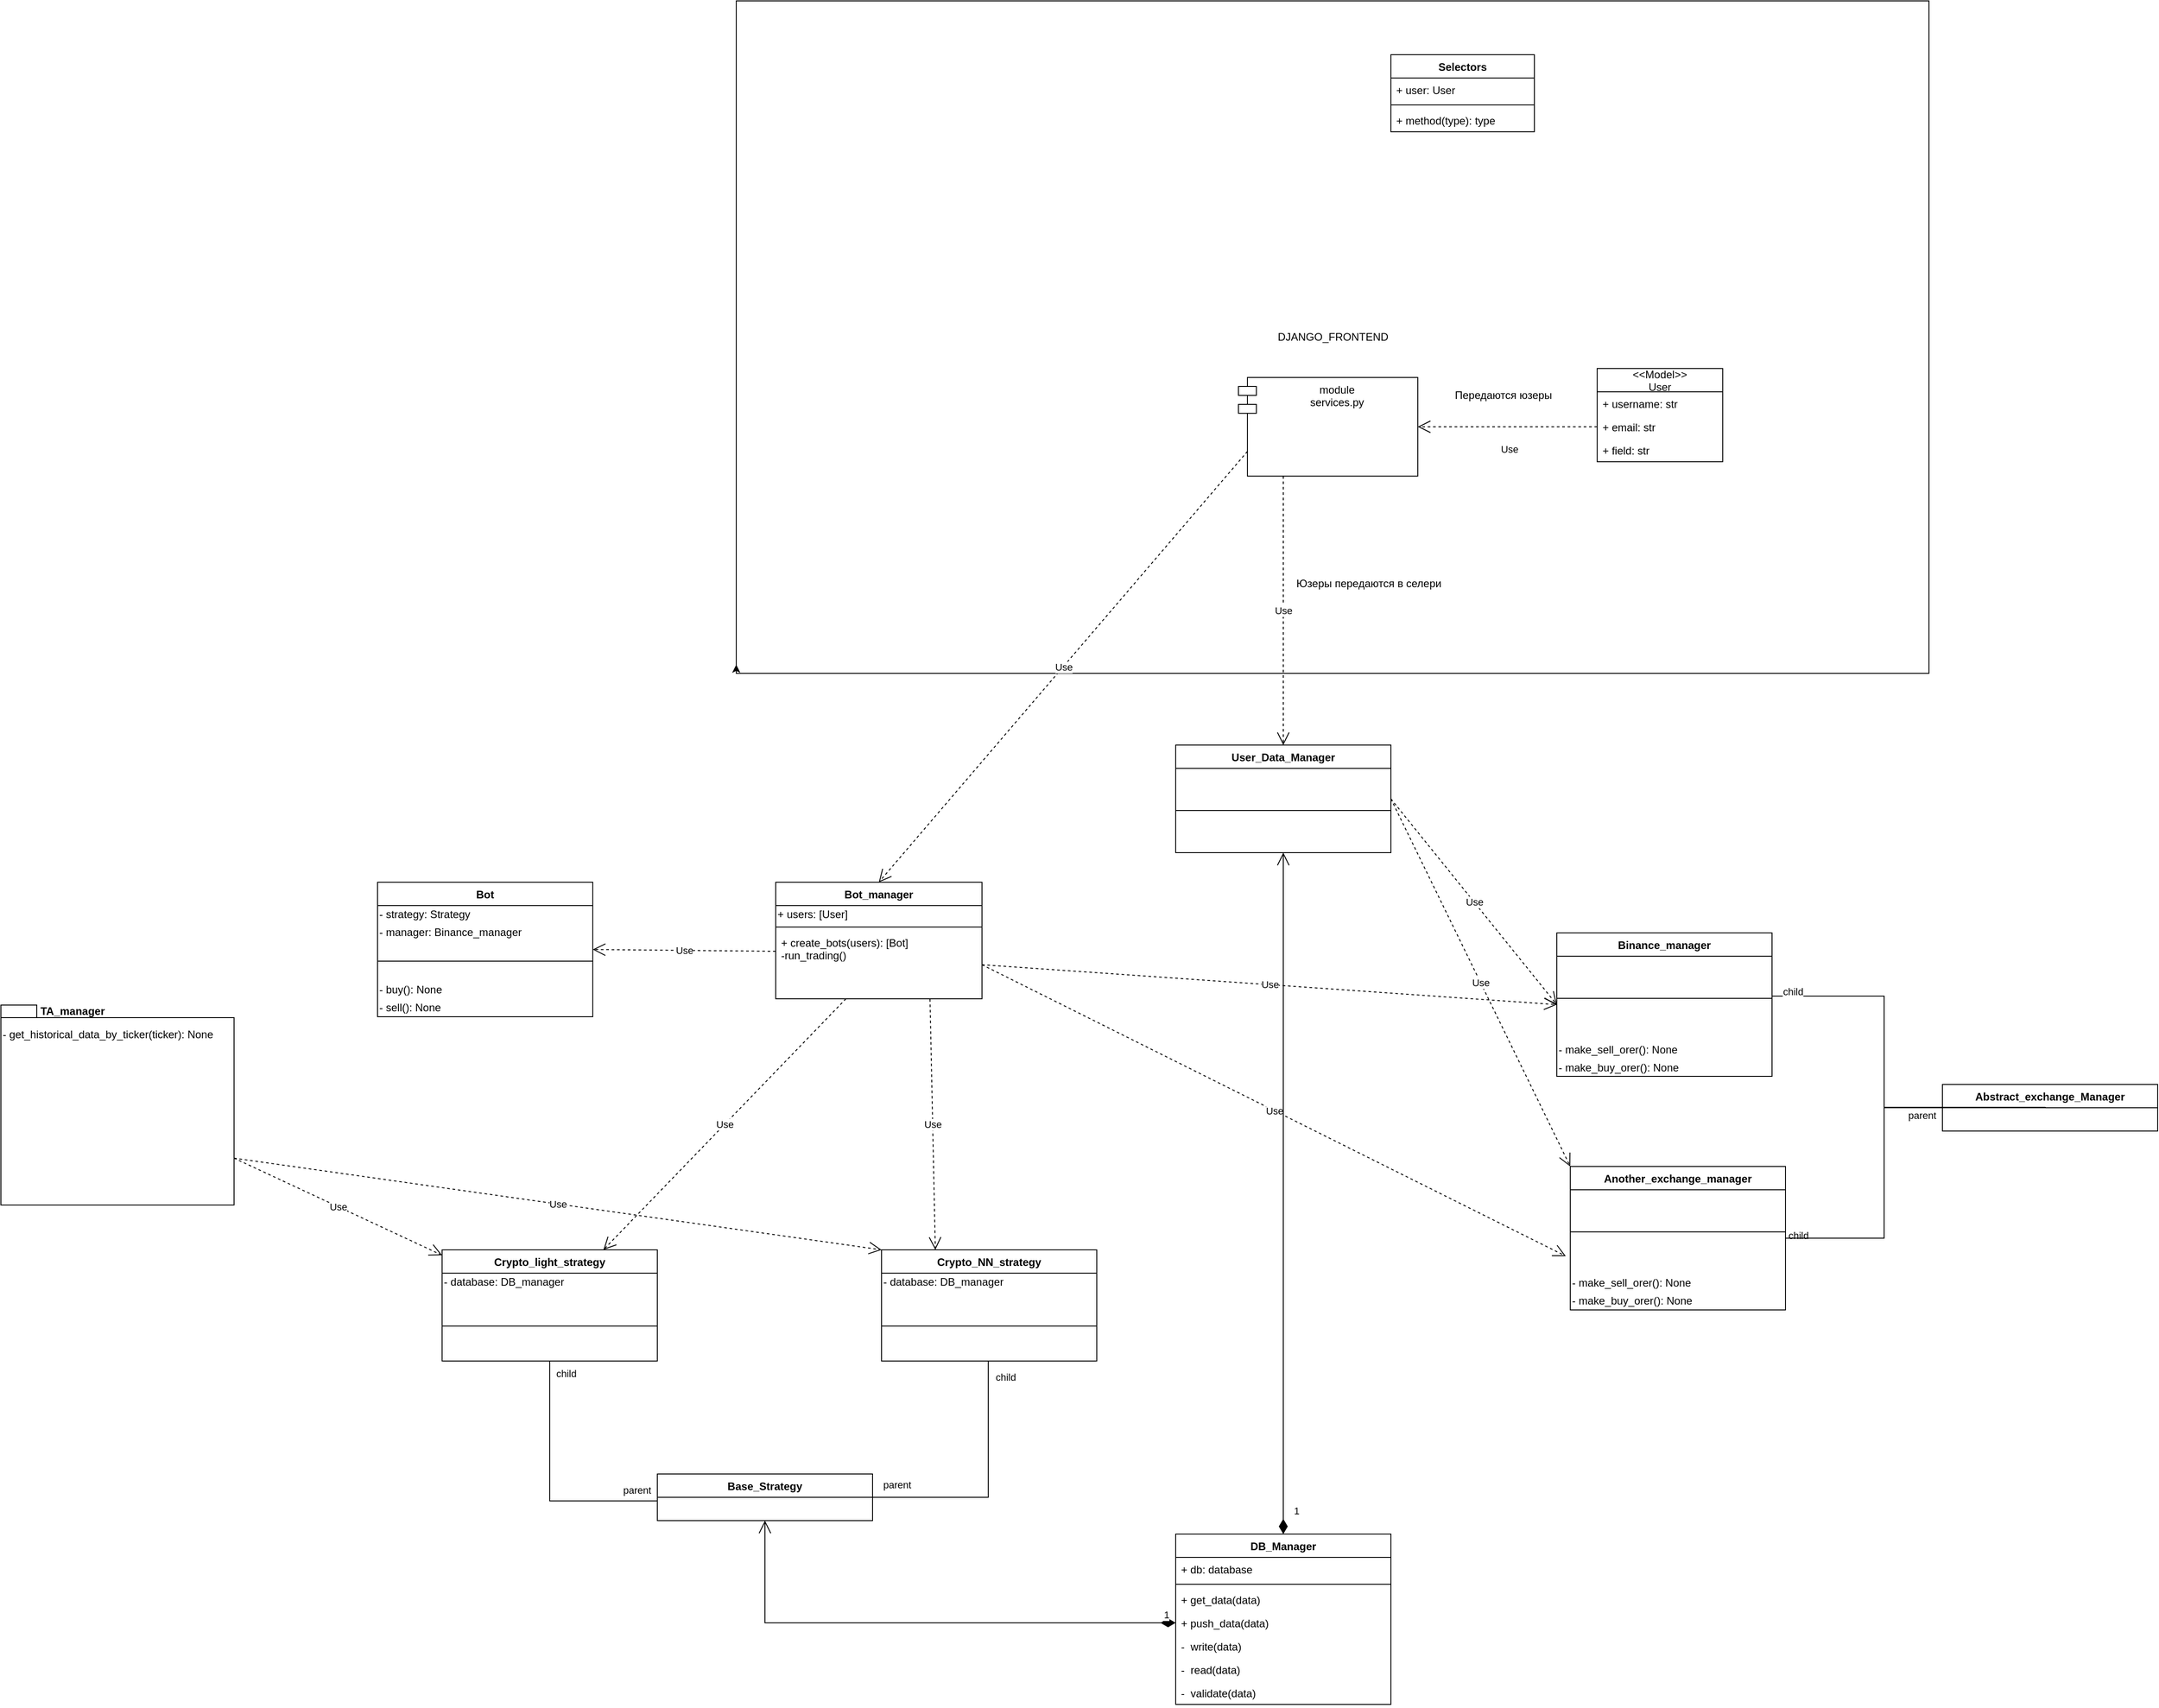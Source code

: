 <mxfile>
    <diagram id="XNTVopk-EN1apaZgKbWF" name="Page-1">
        <mxGraphModel dx="2048" dy="1544" grid="1" gridSize="10" guides="1" tooltips="1" connect="1" arrows="1" fold="1" page="0" pageScale="1" pageWidth="850" pageHeight="1100" math="0" shadow="0">
            <root>
                <mxCell id="0"/>
                <mxCell id="1" parent="0"/>
                <mxCell id="ckXxbOdLkAm3H9N38lGM-5" value="DB_Manager" style="swimlane;fontStyle=1;align=center;verticalAlign=top;childLayout=stackLayout;horizontal=1;startSize=26;horizontalStack=0;resizeParent=1;resizeParentMax=0;resizeLast=0;collapsible=1;marginBottom=0;" parent="1" vertex="1">
                    <mxGeometry x="640.0" y="1090" width="240" height="190" as="geometry"/>
                </mxCell>
                <mxCell id="ckXxbOdLkAm3H9N38lGM-6" value="+ db: database&#10;" style="text;strokeColor=none;fillColor=none;align=left;verticalAlign=top;spacingLeft=4;spacingRight=4;overflow=hidden;rotatable=0;points=[[0,0.5],[1,0.5]];portConstraint=eastwest;" parent="ckXxbOdLkAm3H9N38lGM-5" vertex="1">
                    <mxGeometry y="26" width="240" height="26" as="geometry"/>
                </mxCell>
                <mxCell id="ckXxbOdLkAm3H9N38lGM-7" value="" style="line;strokeWidth=1;fillColor=none;align=left;verticalAlign=middle;spacingTop=-1;spacingLeft=3;spacingRight=3;rotatable=0;labelPosition=right;points=[];portConstraint=eastwest;" parent="ckXxbOdLkAm3H9N38lGM-5" vertex="1">
                    <mxGeometry y="52" width="240" height="8" as="geometry"/>
                </mxCell>
                <mxCell id="ckXxbOdLkAm3H9N38lGM-8" value="+ get_data(data)&#10;" style="text;strokeColor=none;fillColor=none;align=left;verticalAlign=top;spacingLeft=4;spacingRight=4;overflow=hidden;rotatable=0;points=[[0,0.5],[1,0.5]];portConstraint=eastwest;" parent="ckXxbOdLkAm3H9N38lGM-5" vertex="1">
                    <mxGeometry y="60" width="240" height="26" as="geometry"/>
                </mxCell>
                <mxCell id="ckXxbOdLkAm3H9N38lGM-9" value="+ push_data(data)&#10;" style="text;strokeColor=none;fillColor=none;align=left;verticalAlign=top;spacingLeft=4;spacingRight=4;overflow=hidden;rotatable=0;points=[[0,0.5],[1,0.5]];portConstraint=eastwest;" parent="ckXxbOdLkAm3H9N38lGM-5" vertex="1">
                    <mxGeometry y="86" width="240" height="26" as="geometry"/>
                </mxCell>
                <mxCell id="ckXxbOdLkAm3H9N38lGM-10" value="-  write(data)&#10;" style="text;strokeColor=none;fillColor=none;align=left;verticalAlign=top;spacingLeft=4;spacingRight=4;overflow=hidden;rotatable=0;points=[[0,0.5],[1,0.5]];portConstraint=eastwest;" parent="ckXxbOdLkAm3H9N38lGM-5" vertex="1">
                    <mxGeometry y="112" width="240" height="26" as="geometry"/>
                </mxCell>
                <mxCell id="ckXxbOdLkAm3H9N38lGM-11" value="-  read(data)&#10;" style="text;strokeColor=none;fillColor=none;align=left;verticalAlign=top;spacingLeft=4;spacingRight=4;overflow=hidden;rotatable=0;points=[[0,0.5],[1,0.5]];portConstraint=eastwest;" parent="ckXxbOdLkAm3H9N38lGM-5" vertex="1">
                    <mxGeometry y="138" width="240" height="26" as="geometry"/>
                </mxCell>
                <mxCell id="ckXxbOdLkAm3H9N38lGM-12" value="-  validate(data)&#10;" style="text;strokeColor=none;fillColor=none;align=left;verticalAlign=top;spacingLeft=4;spacingRight=4;overflow=hidden;rotatable=0;points=[[0,0.5],[1,0.5]];portConstraint=eastwest;" parent="ckXxbOdLkAm3H9N38lGM-5" vertex="1">
                    <mxGeometry y="164" width="240" height="26" as="geometry"/>
                </mxCell>
                <mxCell id="ckXxbOdLkAm3H9N38lGM-30" value="DJANGO_FRONTEND" style="html=1;" parent="1" vertex="1">
                    <mxGeometry x="150" y="-620" width="1330" height="750" as="geometry"/>
                </mxCell>
                <mxCell id="ckXxbOdLkAm3H9N38lGM-31" value="Abstract_exchange_Manager" style="swimlane;fontStyle=1;align=center;verticalAlign=top;childLayout=stackLayout;horizontal=1;startSize=26;horizontalStack=0;resizeParent=1;resizeParentMax=0;resizeLast=0;collapsible=1;marginBottom=0;" parent="1" vertex="1">
                    <mxGeometry x="1495" y="588.5" width="240" height="52" as="geometry"/>
                </mxCell>
                <mxCell id="ckXxbOdLkAm3H9N38lGM-36" value="Binance_manager" style="swimlane;fontStyle=1;align=center;verticalAlign=top;childLayout=stackLayout;horizontal=1;startSize=26;horizontalStack=0;resizeParent=1;resizeParentMax=0;resizeLast=0;collapsible=1;marginBottom=0;" parent="1" vertex="1">
                    <mxGeometry x="1065" y="419.5" width="240" height="160" as="geometry"/>
                </mxCell>
                <mxCell id="ckXxbOdLkAm3H9N38lGM-38" value="" style="line;strokeWidth=1;fillColor=none;align=left;verticalAlign=middle;spacingTop=-1;spacingLeft=3;spacingRight=3;rotatable=0;labelPosition=right;points=[];portConstraint=eastwest;" parent="ckXxbOdLkAm3H9N38lGM-36" vertex="1">
                    <mxGeometry y="26" width="240" height="94" as="geometry"/>
                </mxCell>
                <mxCell id="ckXxbOdLkAm3H9N38lGM-131" value="- make_sell_orer(): None" style="text;html=1;align=left;verticalAlign=middle;resizable=0;points=[];autosize=1;strokeColor=none;fillColor=none;" parent="ckXxbOdLkAm3H9N38lGM-36" vertex="1">
                    <mxGeometry y="120" width="240" height="20" as="geometry"/>
                </mxCell>
                <mxCell id="ckXxbOdLkAm3H9N38lGM-130" value="- make_buy_orer(): None" style="text;html=1;align=left;verticalAlign=middle;resizable=0;points=[];autosize=1;strokeColor=none;fillColor=none;" parent="ckXxbOdLkAm3H9N38lGM-36" vertex="1">
                    <mxGeometry y="140" width="240" height="20" as="geometry"/>
                </mxCell>
                <mxCell id="ckXxbOdLkAm3H9N38lGM-45" value="" style="endArrow=none;html=1;edgeStyle=orthogonalEdgeStyle;rounded=0;entryX=1;entryY=0.5;entryDx=0;entryDy=0;exitX=0;exitY=0.5;exitDx=0;exitDy=0;" parent="1" source="ckXxbOdLkAm3H9N38lGM-31" target="ckXxbOdLkAm3H9N38lGM-36" edge="1">
                    <mxGeometry relative="1" as="geometry">
                        <mxPoint x="1223" y="671.5" as="sourcePoint"/>
                        <mxPoint x="1173" y="581.5" as="targetPoint"/>
                        <Array as="points">
                            <mxPoint x="1430" y="615"/>
                            <mxPoint x="1430" y="490"/>
                            <mxPoint x="1305" y="490"/>
                        </Array>
                    </mxGeometry>
                </mxCell>
                <mxCell id="ckXxbOdLkAm3H9N38lGM-46" value="parent" style="edgeLabel;resizable=0;html=1;align=left;verticalAlign=bottom;" parent="ckXxbOdLkAm3H9N38lGM-45" connectable="0" vertex="1">
                    <mxGeometry x="-1" relative="1" as="geometry">
                        <mxPoint x="-40" y="17" as="offset"/>
                    </mxGeometry>
                </mxCell>
                <mxCell id="ckXxbOdLkAm3H9N38lGM-52" value="Bot" style="swimlane;fontStyle=1;align=center;verticalAlign=top;childLayout=stackLayout;horizontal=1;startSize=26;horizontalStack=0;resizeParent=1;resizeParentMax=0;resizeLast=0;collapsible=1;marginBottom=0;" parent="1" vertex="1">
                    <mxGeometry x="-250" y="363" width="240" height="150" as="geometry"/>
                </mxCell>
                <mxCell id="ckXxbOdLkAm3H9N38lGM-88" value="- strategy: Strategy" style="text;html=1;align=left;verticalAlign=middle;resizable=0;points=[];autosize=1;strokeColor=none;fillColor=none;" parent="ckXxbOdLkAm3H9N38lGM-52" vertex="1">
                    <mxGeometry y="26" width="240" height="20" as="geometry"/>
                </mxCell>
                <mxCell id="nClNPxx06DunY1DkAUJN-30" value="- manager: Binance_manager" style="text;html=1;align=left;verticalAlign=middle;resizable=0;points=[];autosize=1;strokeColor=none;fillColor=none;" parent="ckXxbOdLkAm3H9N38lGM-52" vertex="1">
                    <mxGeometry y="46" width="240" height="20" as="geometry"/>
                </mxCell>
                <mxCell id="ckXxbOdLkAm3H9N38lGM-54" value="" style="line;strokeWidth=1;fillColor=none;align=left;verticalAlign=middle;spacingTop=-1;spacingLeft=3;spacingRight=3;rotatable=0;labelPosition=right;points=[];portConstraint=eastwest;" parent="ckXxbOdLkAm3H9N38lGM-52" vertex="1">
                    <mxGeometry y="66" width="240" height="44" as="geometry"/>
                </mxCell>
                <mxCell id="ckXxbOdLkAm3H9N38lGM-124" value="- buy(): None" style="text;html=1;align=left;verticalAlign=middle;resizable=0;points=[];autosize=1;strokeColor=none;fillColor=none;" parent="ckXxbOdLkAm3H9N38lGM-52" vertex="1">
                    <mxGeometry y="110" width="240" height="20" as="geometry"/>
                </mxCell>
                <mxCell id="ckXxbOdLkAm3H9N38lGM-127" value="- sell(): None" style="text;html=1;align=left;verticalAlign=middle;resizable=0;points=[];autosize=1;strokeColor=none;fillColor=none;" parent="ckXxbOdLkAm3H9N38lGM-52" vertex="1">
                    <mxGeometry y="130" width="240" height="20" as="geometry"/>
                </mxCell>
                <mxCell id="ckXxbOdLkAm3H9N38lGM-77" value="Base_Strategy" style="swimlane;fontStyle=1;align=center;verticalAlign=top;childLayout=stackLayout;horizontal=1;startSize=26;horizontalStack=0;resizeParent=1;resizeParentMax=0;resizeLast=0;collapsible=1;marginBottom=0;" parent="1" vertex="1">
                    <mxGeometry x="62" y="1023" width="240" height="52" as="geometry"/>
                </mxCell>
                <mxCell id="ckXxbOdLkAm3H9N38lGM-80" value="Crypto_NN_strategy" style="swimlane;fontStyle=1;align=center;verticalAlign=top;childLayout=stackLayout;horizontal=1;startSize=26;horizontalStack=0;resizeParent=1;resizeParentMax=0;resizeLast=0;collapsible=1;marginBottom=0;" parent="1" vertex="1">
                    <mxGeometry x="312" y="773" width="240" height="124" as="geometry"/>
                </mxCell>
                <mxCell id="ckXxbOdLkAm3H9N38lGM-95" value="- database: DB_manager" style="text;html=1;align=left;verticalAlign=middle;resizable=0;points=[];autosize=1;strokeColor=none;fillColor=none;" parent="ckXxbOdLkAm3H9N38lGM-80" vertex="1">
                    <mxGeometry y="26" width="240" height="20" as="geometry"/>
                </mxCell>
                <mxCell id="ckXxbOdLkAm3H9N38lGM-81" value="" style="line;strokeWidth=1;fillColor=none;align=left;verticalAlign=middle;spacingTop=-1;spacingLeft=3;spacingRight=3;rotatable=0;labelPosition=right;points=[];portConstraint=eastwest;" parent="ckXxbOdLkAm3H9N38lGM-80" vertex="1">
                    <mxGeometry y="46" width="240" height="78" as="geometry"/>
                </mxCell>
                <mxCell id="ckXxbOdLkAm3H9N38lGM-82" value="" style="endArrow=none;html=1;edgeStyle=orthogonalEdgeStyle;rounded=0;exitX=0;exitY=0.5;exitDx=0;exitDy=0;entryX=0.5;entryY=1;entryDx=0;entryDy=0;" parent="1" source="ckXxbOdLkAm3H9N38lGM-77" target="nClNPxx06DunY1DkAUJN-10" edge="1">
                    <mxGeometry relative="1" as="geometry">
                        <mxPoint x="-68" y="1143" as="sourcePoint"/>
                        <mxPoint x="-52.96" y="917.72" as="targetPoint"/>
                        <Array as="points">
                            <mxPoint x="62" y="1053"/>
                            <mxPoint x="-58" y="1053"/>
                        </Array>
                    </mxGeometry>
                </mxCell>
                <mxCell id="ckXxbOdLkAm3H9N38lGM-84" value="child" style="edgeLabel;resizable=0;html=1;align=right;verticalAlign=bottom;" parent="ckXxbOdLkAm3H9N38lGM-82" connectable="0" vertex="1">
                    <mxGeometry x="1" relative="1" as="geometry">
                        <mxPoint x="30" y="22" as="offset"/>
                    </mxGeometry>
                </mxCell>
                <mxCell id="ckXxbOdLkAm3H9N38lGM-87" value="parent" style="edgeLabel;resizable=0;html=1;align=left;verticalAlign=bottom;" parent="1" connectable="0" vertex="1">
                    <mxGeometry x="22" y="1049" as="geometry"/>
                </mxCell>
                <mxCell id="ckXxbOdLkAm3H9N38lGM-105" value="child" style="edgeLabel;resizable=0;html=1;align=right;verticalAlign=bottom;" parent="1" connectable="0" vertex="1">
                    <mxGeometry x="1330.0" y="614.501" as="geometry">
                        <mxPoint x="16" y="151" as="offset"/>
                    </mxGeometry>
                </mxCell>
                <mxCell id="ckXxbOdLkAm3H9N38lGM-109" value="&lt;&lt;Model&gt;&gt;&#10;User" style="swimlane;fontStyle=0;childLayout=stackLayout;horizontal=1;startSize=26;fillColor=none;horizontalStack=0;resizeParent=1;resizeParentMax=0;resizeLast=0;collapsible=1;marginBottom=0;" parent="1" vertex="1">
                    <mxGeometry x="1110" y="-210" width="140" height="104" as="geometry"/>
                </mxCell>
                <mxCell id="ckXxbOdLkAm3H9N38lGM-110" value="+ username: str" style="text;strokeColor=none;fillColor=none;align=left;verticalAlign=top;spacingLeft=4;spacingRight=4;overflow=hidden;rotatable=0;points=[[0,0.5],[1,0.5]];portConstraint=eastwest;" parent="ckXxbOdLkAm3H9N38lGM-109" vertex="1">
                    <mxGeometry y="26" width="140" height="26" as="geometry"/>
                </mxCell>
                <mxCell id="ckXxbOdLkAm3H9N38lGM-111" value="+ email: str" style="text;strokeColor=none;fillColor=none;align=left;verticalAlign=top;spacingLeft=4;spacingRight=4;overflow=hidden;rotatable=0;points=[[0,0.5],[1,0.5]];portConstraint=eastwest;" parent="ckXxbOdLkAm3H9N38lGM-109" vertex="1">
                    <mxGeometry y="52" width="140" height="26" as="geometry"/>
                </mxCell>
                <mxCell id="ckXxbOdLkAm3H9N38lGM-112" value="+ field: str" style="text;strokeColor=none;fillColor=none;align=left;verticalAlign=top;spacingLeft=4;spacingRight=4;overflow=hidden;rotatable=0;points=[[0,0.5],[1,0.5]];portConstraint=eastwest;" parent="ckXxbOdLkAm3H9N38lGM-109" vertex="1">
                    <mxGeometry y="78" width="140" height="26" as="geometry"/>
                </mxCell>
                <mxCell id="ckXxbOdLkAm3H9N38lGM-117" value="Selectors" style="swimlane;fontStyle=1;align=center;verticalAlign=top;childLayout=stackLayout;horizontal=1;startSize=26;horizontalStack=0;resizeParent=1;resizeParentMax=0;resizeLast=0;collapsible=1;marginBottom=0;" parent="1" vertex="1">
                    <mxGeometry x="880" y="-560" width="160" height="86" as="geometry"/>
                </mxCell>
                <mxCell id="ckXxbOdLkAm3H9N38lGM-118" value="+ user: User" style="text;strokeColor=none;fillColor=none;align=left;verticalAlign=top;spacingLeft=4;spacingRight=4;overflow=hidden;rotatable=0;points=[[0,0.5],[1,0.5]];portConstraint=eastwest;" parent="ckXxbOdLkAm3H9N38lGM-117" vertex="1">
                    <mxGeometry y="26" width="160" height="26" as="geometry"/>
                </mxCell>
                <mxCell id="ckXxbOdLkAm3H9N38lGM-119" value="" style="line;strokeWidth=1;fillColor=none;align=left;verticalAlign=middle;spacingTop=-1;spacingLeft=3;spacingRight=3;rotatable=0;labelPosition=right;points=[];portConstraint=eastwest;" parent="ckXxbOdLkAm3H9N38lGM-117" vertex="1">
                    <mxGeometry y="52" width="160" height="8" as="geometry"/>
                </mxCell>
                <mxCell id="ckXxbOdLkAm3H9N38lGM-120" value="+ method(type): type" style="text;strokeColor=none;fillColor=none;align=left;verticalAlign=top;spacingLeft=4;spacingRight=4;overflow=hidden;rotatable=0;points=[[0,0.5],[1,0.5]];portConstraint=eastwest;" parent="ckXxbOdLkAm3H9N38lGM-117" vertex="1">
                    <mxGeometry y="60" width="160" height="26" as="geometry"/>
                </mxCell>
                <mxCell id="HcmmsnBXk3dmB0D3wfoG-1" value="Bot_manager" style="swimlane;fontStyle=1;align=center;verticalAlign=top;childLayout=stackLayout;horizontal=1;startSize=26;horizontalStack=0;resizeParent=1;resizeParentMax=0;resizeLast=0;collapsible=1;marginBottom=0;" parent="1" vertex="1">
                    <mxGeometry x="194" y="363" width="230" height="130" as="geometry"/>
                </mxCell>
                <mxCell id="ckXxbOdLkAm3H9N38lGM-90" value="+ users: [User]" style="text;html=1;align=left;verticalAlign=middle;resizable=0;points=[];autosize=1;strokeColor=none;fillColor=none;" parent="HcmmsnBXk3dmB0D3wfoG-1" vertex="1">
                    <mxGeometry y="26" width="230" height="20" as="geometry"/>
                </mxCell>
                <mxCell id="HcmmsnBXk3dmB0D3wfoG-3" value="" style="line;strokeWidth=1;fillColor=none;align=left;verticalAlign=middle;spacingTop=-1;spacingLeft=3;spacingRight=3;rotatable=0;labelPosition=right;points=[];portConstraint=eastwest;" parent="HcmmsnBXk3dmB0D3wfoG-1" vertex="1">
                    <mxGeometry y="46" width="230" height="8" as="geometry"/>
                </mxCell>
                <mxCell id="HcmmsnBXk3dmB0D3wfoG-4" value="+ create_bots(users): [Bot]&#10;-run_trading()" style="text;strokeColor=none;fillColor=none;align=left;verticalAlign=top;spacingLeft=4;spacingRight=4;overflow=hidden;rotatable=0;points=[[0,0.5],[1,0.5]];portConstraint=eastwest;" parent="HcmmsnBXk3dmB0D3wfoG-1" vertex="1">
                    <mxGeometry y="54" width="230" height="76" as="geometry"/>
                </mxCell>
                <mxCell id="HcmmsnBXk3dmB0D3wfoG-5" value="Use" style="endArrow=open;endSize=12;dashed=1;html=1;rounded=0;entryX=1;entryY=0.5;entryDx=0;entryDy=0;exitX=0;exitY=0.303;exitDx=0;exitDy=0;exitPerimeter=0;" parent="1" source="HcmmsnBXk3dmB0D3wfoG-4" target="ckXxbOdLkAm3H9N38lGM-52" edge="1">
                    <mxGeometry width="160" relative="1" as="geometry">
                        <mxPoint x="359" y="505" as="sourcePoint"/>
                        <mxPoint x="459" y="485" as="targetPoint"/>
                    </mxGeometry>
                </mxCell>
                <mxCell id="HcmmsnBXk3dmB0D3wfoG-15" value="module&#10;services.py" style="shape=module;align=left;spacingLeft=20;align=center;verticalAlign=top;" parent="1" vertex="1">
                    <mxGeometry x="710" y="-200" width="200" height="110" as="geometry"/>
                </mxCell>
                <mxCell id="HcmmsnBXk3dmB0D3wfoG-16" value="Use" style="endArrow=open;endSize=12;dashed=1;html=1;rounded=0;exitX=0;exitY=0.5;exitDx=0;exitDy=0;entryX=1;entryY=0.5;entryDx=0;entryDy=0;" parent="1" source="ckXxbOdLkAm3H9N38lGM-111" target="HcmmsnBXk3dmB0D3wfoG-15" edge="1">
                    <mxGeometry x="-0.021" y="25" width="160" relative="1" as="geometry">
                        <mxPoint x="540" y="-70" as="sourcePoint"/>
                        <mxPoint x="700" y="-70" as="targetPoint"/>
                        <Array as="points"/>
                        <mxPoint as="offset"/>
                    </mxGeometry>
                </mxCell>
                <mxCell id="HcmmsnBXk3dmB0D3wfoG-17" value="Передаются юзеры" style="text;html=1;resizable=0;autosize=1;align=center;verticalAlign=middle;points=[];fillColor=none;strokeColor=none;rounded=0;" parent="1" vertex="1">
                    <mxGeometry x="945" y="-190" width="120" height="20" as="geometry"/>
                </mxCell>
                <mxCell id="HcmmsnBXk3dmB0D3wfoG-18" value="Use" style="endArrow=open;endSize=12;dashed=1;html=1;rounded=0;exitX=0.25;exitY=1;exitDx=0;exitDy=0;entryX=0.5;entryY=0;entryDx=0;entryDy=0;" parent="1" source="HcmmsnBXk3dmB0D3wfoG-15" target="nClNPxx06DunY1DkAUJN-32" edge="1">
                    <mxGeometry width="160" relative="1" as="geometry">
                        <mxPoint x="540" y="-70" as="sourcePoint"/>
                        <mxPoint x="760" y="370" as="targetPoint"/>
                    </mxGeometry>
                </mxCell>
                <mxCell id="HcmmsnBXk3dmB0D3wfoG-19" value="Юзеры передаются в селери" style="text;html=1;resizable=0;autosize=1;align=center;verticalAlign=middle;points=[];fillColor=none;strokeColor=none;rounded=0;" parent="1" vertex="1">
                    <mxGeometry x="765" y="20" width="180" height="20" as="geometry"/>
                </mxCell>
                <mxCell id="nClNPxx06DunY1DkAUJN-10" value="Crypto_light_strategy" style="swimlane;fontStyle=1;align=center;verticalAlign=top;childLayout=stackLayout;horizontal=1;startSize=26;horizontalStack=0;resizeParent=1;resizeParentMax=0;resizeLast=0;collapsible=1;marginBottom=0;" parent="1" vertex="1">
                    <mxGeometry x="-178" y="773" width="240" height="124" as="geometry"/>
                </mxCell>
                <mxCell id="nClNPxx06DunY1DkAUJN-11" value="- database: DB_manager" style="text;html=1;align=left;verticalAlign=middle;resizable=0;points=[];autosize=1;strokeColor=none;fillColor=none;" parent="nClNPxx06DunY1DkAUJN-10" vertex="1">
                    <mxGeometry y="26" width="240" height="20" as="geometry"/>
                </mxCell>
                <mxCell id="nClNPxx06DunY1DkAUJN-12" value="" style="line;strokeWidth=1;fillColor=none;align=left;verticalAlign=middle;spacingTop=-1;spacingLeft=3;spacingRight=3;rotatable=0;labelPosition=right;points=[];portConstraint=eastwest;" parent="nClNPxx06DunY1DkAUJN-10" vertex="1">
                    <mxGeometry y="46" width="240" height="78" as="geometry"/>
                </mxCell>
                <mxCell id="nClNPxx06DunY1DkAUJN-15" value="" style="endArrow=none;html=1;edgeStyle=orthogonalEdgeStyle;rounded=0;exitX=0.5;exitY=1;exitDx=0;exitDy=0;entryX=1;entryY=0.5;entryDx=0;entryDy=0;" parent="1" source="ckXxbOdLkAm3H9N38lGM-80" target="ckXxbOdLkAm3H9N38lGM-77" edge="1">
                    <mxGeometry relative="1" as="geometry">
                        <mxPoint x="430.8" y="917.4" as="sourcePoint"/>
                        <mxPoint x="506" y="1123" as="targetPoint"/>
                        <Array as="points">
                            <mxPoint x="431" y="897"/>
                            <mxPoint x="431" y="1049"/>
                        </Array>
                    </mxGeometry>
                </mxCell>
                <mxCell id="nClNPxx06DunY1DkAUJN-16" value="child" style="edgeLabel;resizable=0;html=1;align=right;verticalAlign=bottom;" parent="nClNPxx06DunY1DkAUJN-15" connectable="0" vertex="1">
                    <mxGeometry x="1" relative="1" as="geometry">
                        <mxPoint x="160" y="-126" as="offset"/>
                    </mxGeometry>
                </mxCell>
                <mxCell id="nClNPxx06DunY1DkAUJN-17" value="Use" style="endArrow=open;endSize=12;dashed=1;html=1;rounded=0;entryX=0;entryY=0.5;entryDx=0;entryDy=0;exitX=1;exitY=0.5;exitDx=0;exitDy=0;" parent="1" source="nClNPxx06DunY1DkAUJN-32" target="ckXxbOdLkAm3H9N38lGM-36" edge="1">
                    <mxGeometry width="160" relative="1" as="geometry">
                        <mxPoint x="910" y="509" as="sourcePoint"/>
                        <mxPoint x="1065" y="324" as="targetPoint"/>
                    </mxGeometry>
                </mxCell>
                <mxCell id="nClNPxx06DunY1DkAUJN-18" value="Use" style="endArrow=open;endSize=12;dashed=1;html=1;rounded=0;" parent="1" source="HcmmsnBXk3dmB0D3wfoG-4" target="nClNPxx06DunY1DkAUJN-10" edge="1">
                    <mxGeometry width="160" relative="1" as="geometry">
                        <mxPoint x="300" y="510" as="sourcePoint"/>
                        <mxPoint x="40" y="223" as="targetPoint"/>
                    </mxGeometry>
                </mxCell>
                <mxCell id="nClNPxx06DunY1DkAUJN-19" value="Use" style="endArrow=open;endSize=12;dashed=1;html=1;rounded=0;entryX=0.25;entryY=0;entryDx=0;entryDy=0;exitX=0.748;exitY=1.004;exitDx=0;exitDy=0;exitPerimeter=0;" parent="1" source="HcmmsnBXk3dmB0D3wfoG-4" target="ckXxbOdLkAm3H9N38lGM-80" edge="1">
                    <mxGeometry width="160" relative="1" as="geometry">
                        <mxPoint x="180" y="383" as="sourcePoint"/>
                        <mxPoint x="50" y="763" as="targetPoint"/>
                    </mxGeometry>
                </mxCell>
                <mxCell id="nClNPxx06DunY1DkAUJN-21" value="parent" style="edgeLabel;resizable=0;html=1;align=left;verticalAlign=bottom;" parent="1" connectable="0" vertex="1">
                    <mxGeometry x="312" y="1043" as="geometry"/>
                </mxCell>
                <mxCell id="nClNPxx06DunY1DkAUJN-24" value="" style="shape=folder;fontStyle=1;spacingTop=10;tabWidth=40;tabHeight=14;tabPosition=left;html=1;" parent="1" vertex="1">
                    <mxGeometry x="-670" y="500" width="260" height="223" as="geometry"/>
                </mxCell>
                <mxCell id="ckXxbOdLkAm3H9N38lGM-132" value="- get_historical_data_by_ticker(ticker): None" style="text;html=1;align=left;verticalAlign=middle;resizable=0;points=[];autosize=1;strokeColor=none;fillColor=none;" parent="1" vertex="1">
                    <mxGeometry x="-670" y="523" width="250" height="20" as="geometry"/>
                </mxCell>
                <mxCell id="nClNPxx06DunY1DkAUJN-28" value="TA_manager" style="text;align=center;fontStyle=1;verticalAlign=middle;spacingLeft=3;spacingRight=3;strokeColor=none;rotatable=0;points=[[0,0.5],[1,0.5]];portConstraint=eastwest;" parent="1" vertex="1">
                    <mxGeometry x="-630" y="493" width="80" height="26" as="geometry"/>
                </mxCell>
                <mxCell id="nClNPxx06DunY1DkAUJN-32" value="User_Data_Manager" style="swimlane;fontStyle=1;align=center;verticalAlign=top;childLayout=stackLayout;horizontal=1;startSize=26;horizontalStack=0;resizeParent=1;resizeParentMax=0;resizeLast=0;collapsible=1;marginBottom=0;" parent="1" vertex="1">
                    <mxGeometry x="640" y="210" width="240" height="120" as="geometry"/>
                </mxCell>
                <mxCell id="nClNPxx06DunY1DkAUJN-33" value="" style="line;strokeWidth=1;fillColor=none;align=left;verticalAlign=middle;spacingTop=-1;spacingLeft=3;spacingRight=3;rotatable=0;labelPosition=right;points=[];portConstraint=eastwest;" parent="nClNPxx06DunY1DkAUJN-32" vertex="1">
                    <mxGeometry y="26" width="240" height="94" as="geometry"/>
                </mxCell>
                <mxCell id="nClNPxx06DunY1DkAUJN-38" value="Another_exchange_manager" style="swimlane;fontStyle=1;align=center;verticalAlign=top;childLayout=stackLayout;horizontal=1;startSize=26;horizontalStack=0;resizeParent=1;resizeParentMax=0;resizeLast=0;collapsible=1;marginBottom=0;" parent="1" vertex="1">
                    <mxGeometry x="1080" y="680.0" width="240" height="160" as="geometry"/>
                </mxCell>
                <mxCell id="nClNPxx06DunY1DkAUJN-39" value="" style="line;strokeWidth=1;fillColor=none;align=left;verticalAlign=middle;spacingTop=-1;spacingLeft=3;spacingRight=3;rotatable=0;labelPosition=right;points=[];portConstraint=eastwest;" parent="nClNPxx06DunY1DkAUJN-38" vertex="1">
                    <mxGeometry y="26" width="240" height="94" as="geometry"/>
                </mxCell>
                <mxCell id="nClNPxx06DunY1DkAUJN-40" value="- make_sell_orer(): None" style="text;html=1;align=left;verticalAlign=middle;resizable=0;points=[];autosize=1;strokeColor=none;fillColor=none;" parent="nClNPxx06DunY1DkAUJN-38" vertex="1">
                    <mxGeometry y="120" width="240" height="20" as="geometry"/>
                </mxCell>
                <mxCell id="nClNPxx06DunY1DkAUJN-41" value="- make_buy_orer(): None" style="text;html=1;align=left;verticalAlign=middle;resizable=0;points=[];autosize=1;strokeColor=none;fillColor=none;" parent="nClNPxx06DunY1DkAUJN-38" vertex="1">
                    <mxGeometry y="140" width="240" height="20" as="geometry"/>
                </mxCell>
                <mxCell id="nClNPxx06DunY1DkAUJN-42" value="child" style="edgeLabel;resizable=0;html=1;align=right;verticalAlign=bottom;" parent="1" connectable="0" vertex="1">
                    <mxGeometry x="1340.0" y="493.001" as="geometry"/>
                </mxCell>
                <mxCell id="nClNPxx06DunY1DkAUJN-43" style="edgeStyle=orthogonalEdgeStyle;rounded=0;orthogonalLoop=1;jettySize=auto;html=1;exitX=0;exitY=1;exitDx=0;exitDy=0;entryX=0;entryY=0.987;entryDx=0;entryDy=0;entryPerimeter=0;" parent="1" source="ckXxbOdLkAm3H9N38lGM-30" target="ckXxbOdLkAm3H9N38lGM-30" edge="1">
                    <mxGeometry relative="1" as="geometry"/>
                </mxCell>
                <mxCell id="nClNPxx06DunY1DkAUJN-49" value="" style="endArrow=none;html=1;edgeStyle=orthogonalEdgeStyle;rounded=0;entryX=1;entryY=0.5;entryDx=0;entryDy=0;" parent="1" target="nClNPxx06DunY1DkAUJN-38" edge="1">
                    <mxGeometry relative="1" as="geometry">
                        <mxPoint x="1610" y="614" as="sourcePoint"/>
                        <mxPoint x="1380" y="740" as="targetPoint"/>
                        <Array as="points">
                            <mxPoint x="1430" y="614"/>
                            <mxPoint x="1430" y="760"/>
                        </Array>
                    </mxGeometry>
                </mxCell>
                <mxCell id="nClNPxx06DunY1DkAUJN-52" value="Use" style="endArrow=open;endSize=12;dashed=1;html=1;rounded=0;exitX=1;exitY=0.5;exitDx=0;exitDy=0;entryX=0;entryY=0.5;entryDx=0;entryDy=0;" parent="1" source="HcmmsnBXk3dmB0D3wfoG-4" target="ckXxbOdLkAm3H9N38lGM-36" edge="1">
                    <mxGeometry width="160" relative="1" as="geometry">
                        <mxPoint x="590" y="498.79" as="sourcePoint"/>
                        <mxPoint x="1080" y="680" as="targetPoint"/>
                    </mxGeometry>
                </mxCell>
                <mxCell id="nClNPxx06DunY1DkAUJN-53" value="Use" style="endArrow=open;endSize=12;dashed=1;html=1;rounded=0;exitX=1;exitY=0.5;exitDx=0;exitDy=0;" parent="1" source="HcmmsnBXk3dmB0D3wfoG-4" edge="1">
                    <mxGeometry width="160" relative="1" as="geometry">
                        <mxPoint x="520" y="542" as="sourcePoint"/>
                        <mxPoint x="1075" y="780" as="targetPoint"/>
                    </mxGeometry>
                </mxCell>
                <mxCell id="nClNPxx06DunY1DkAUJN-54" value="Use" style="endArrow=open;endSize=12;dashed=1;html=1;rounded=0;exitX=0;exitY=0.75;exitDx=10;exitDy=0;entryX=0.5;entryY=0;entryDx=0;entryDy=0;exitPerimeter=0;" parent="1" source="HcmmsnBXk3dmB0D3wfoG-15" target="HcmmsnBXk3dmB0D3wfoG-1" edge="1">
                    <mxGeometry width="160" relative="1" as="geometry">
                        <mxPoint x="250" y="113.5" as="sourcePoint"/>
                        <mxPoint x="250" y="413.5" as="targetPoint"/>
                    </mxGeometry>
                </mxCell>
                <mxCell id="nClNPxx06DunY1DkAUJN-55" value="Use" style="endArrow=open;endSize=12;dashed=1;html=1;rounded=0;entryX=0;entryY=0;entryDx=0;entryDy=0;exitX=1;exitY=0.5;exitDx=0;exitDy=0;" parent="1" source="nClNPxx06DunY1DkAUJN-32" target="nClNPxx06DunY1DkAUJN-38" edge="1">
                    <mxGeometry width="160" relative="1" as="geometry">
                        <mxPoint x="820" y="426.5" as="sourcePoint"/>
                        <mxPoint x="1005" y="656" as="targetPoint"/>
                    </mxGeometry>
                </mxCell>
                <mxCell id="nClNPxx06DunY1DkAUJN-56" value="1" style="endArrow=open;html=1;endSize=12;startArrow=diamondThin;startSize=14;startFill=1;edgeStyle=orthogonalEdgeStyle;align=left;verticalAlign=bottom;rounded=0;entryX=0.5;entryY=1;entryDx=0;entryDy=0;exitX=0.5;exitY=0;exitDx=0;exitDy=0;" parent="1" source="ckXxbOdLkAm3H9N38lGM-5" target="nClNPxx06DunY1DkAUJN-32" edge="1">
                    <mxGeometry x="-0.955" y="-10" relative="1" as="geometry">
                        <mxPoint x="680" y="1050" as="sourcePoint"/>
                        <mxPoint x="1450" y="1033" as="targetPoint"/>
                        <Array as="points">
                            <mxPoint x="760" y="1079"/>
                        </Array>
                        <mxPoint as="offset"/>
                    </mxGeometry>
                </mxCell>
                <mxCell id="nClNPxx06DunY1DkAUJN-57" value="1" style="endArrow=open;html=1;endSize=12;startArrow=diamondThin;startSize=14;startFill=1;edgeStyle=orthogonalEdgeStyle;align=left;verticalAlign=bottom;rounded=0;entryX=0.5;entryY=1;entryDx=0;entryDy=0;exitX=0;exitY=0.5;exitDx=0;exitDy=0;" parent="1" source="ckXxbOdLkAm3H9N38lGM-9" target="ckXxbOdLkAm3H9N38lGM-77" edge="1">
                    <mxGeometry x="-0.93" y="-5" relative="1" as="geometry">
                        <mxPoint x="750" y="1310" as="sourcePoint"/>
                        <mxPoint x="1025" y="909" as="targetPoint"/>
                        <Array as="points">
                            <mxPoint x="182" y="1189"/>
                        </Array>
                        <mxPoint x="5" y="5" as="offset"/>
                    </mxGeometry>
                </mxCell>
                <mxCell id="nClNPxx06DunY1DkAUJN-61" value="Use" style="endArrow=open;endSize=12;dashed=1;html=1;rounded=0;exitX=0;exitY=0;exitDx=260;exitDy=170.75;exitPerimeter=0;" parent="1" source="nClNPxx06DunY1DkAUJN-24" target="nClNPxx06DunY1DkAUJN-10" edge="1">
                    <mxGeometry width="160" relative="1" as="geometry">
                        <mxPoint x="-380" y="763" as="sourcePoint"/>
                        <mxPoint x="-220" y="763" as="targetPoint"/>
                    </mxGeometry>
                </mxCell>
                <mxCell id="nClNPxx06DunY1DkAUJN-65" value="Use" style="endArrow=open;endSize=12;dashed=1;html=1;rounded=0;exitX=0;exitY=0;exitDx=260;exitDy=170.75;exitPerimeter=0;entryX=0;entryY=0;entryDx=0;entryDy=0;" parent="1" source="nClNPxx06DunY1DkAUJN-24" target="ckXxbOdLkAm3H9N38lGM-80" edge="1">
                    <mxGeometry width="160" relative="1" as="geometry">
                        <mxPoint x="-380" y="614.5" as="sourcePoint"/>
                        <mxPoint x="-148" y="722.756" as="targetPoint"/>
                    </mxGeometry>
                </mxCell>
            </root>
        </mxGraphModel>
    </diagram>
</mxfile>